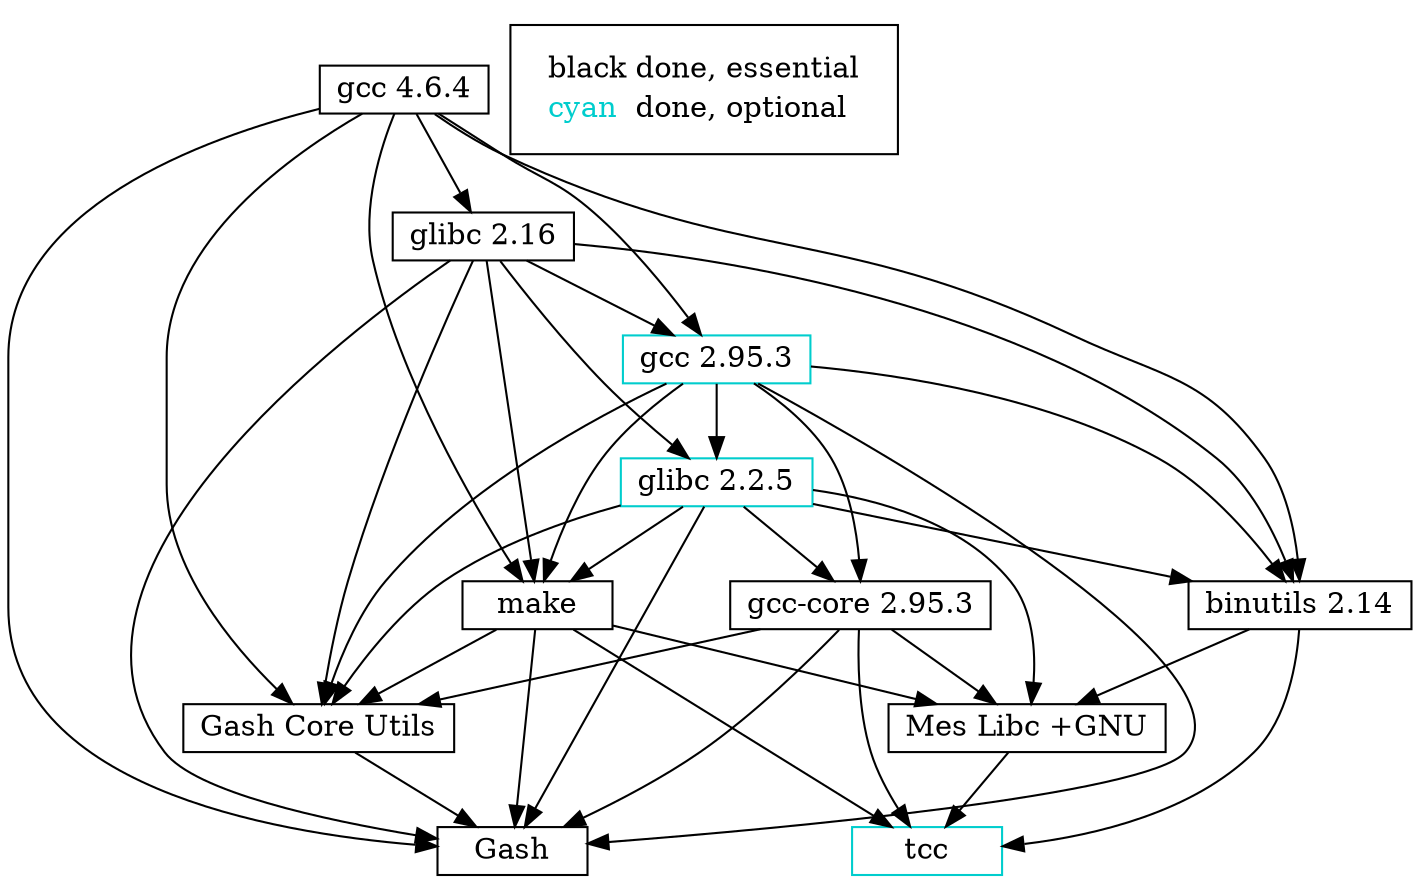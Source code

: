 digraph  {
  node[shape=box,width=1,height=0.25];
  edge [height=0.25];

  # "hex0 Monitor" [label = "hex0 Monitor", shape = box];
  # "hex0 Assembler" [label = "hex0 Assembler", shape = box];
  # "SET" [label = "SET editor", shape = box];
  # "hex1 Assembler" [label = "hex1 Assembler", shape = box];
  # "hex2 Assembler" [label = "hex2 Assembler", shape = box];
  # "M1 Macro assembler" [label = "M1 Macro assembler", shape = box];
  # "catm" [label = "catm", shape = box];
  # "Slow_Lisp" [label = "Slow Lisp", shape = box];
  # "Stage0-FORTH" [label = "Stage0 FORTH", shape = box];
  # "cc_x86" [label = "cc_x86", shape = box];
  # "M2-Planet" [label = "M2-PLanet", shape = box];
  # "M2-Moon" [label = "M2-Moon", color = red1, shape = box];
  # "mescc-tools-seed" [label = "mescc-tools-seed", shape = box];
  # "%bootstrap Guile" [label = "%bootstrap Guile", color=cyan3, shape = box];
  # "mescc-tools" [label = "mescc-tools", color = black, shape = box];

  # "Mes' M2" [label = "Mes' M2", color = red1, shape = box];
  # "Mes' Libc M2" [label = "Mes' Libc M2", color = red1, shape = box];
  # "Mes" [label = "Mes", color = cyan3, shape = box];
  # "Mes Libc" [label = "Mes Libc", color = cyan3, shape = box];
  # "mescc" [label = "mescc", color = black, shape = box];
  # "Mes Libc +TCC" [label = "Mes Libc +TCC", color = black, shape = box];

  "tcc" [label = "tcc", color=cyan3, shape = box];
  "Mes Libc +GNU" [label = "Mes Libc +GNU", shape = box];
  "gcc-core 2.95.3" [label = "gcc-core 2.95.3", shape = box];
  "glibc 2.2.5" [label = "glibc 2.2.5", color=cyan3, shape = box];
  "gcc 2.95.3" [label = "gcc 2.95.3", color=cyan3, shape = box];
  "glibc 2.16" [label = "glibc 2.16", shape = box];
  "gcc 4.6.4" [label = "gcc 4.6.4", shape = box];

  # "SET" -> "hex0 Monitor" [color = cyan];
  # "hex0 Assembler" -> "hex0 Monitor" [color = black];
  # "hex1 Assembler" -> "hex0 Assembler" [color = black];
  # "hex2 Assembler" -> "hex1 Assembler" [color = black];
  # "M1 Macro assembler" -> "hex2 Assembler" [color = black];
  # "catm" -> "M1 Macro assembler" [color = cyan];
  # "Slow_Lisp" -> "M1 Macro assembler" [color = green2];
  # "Stage0-FORTH" -> "M1 Macro assembler" [color = green2];
  # "cc_x86" -> "M1 Macro assembler" [color = black];
  # "M2-Planet" -> "cc_x86" [color = black];
  # "M2-Moon" -> "M1 Macro assembler" [color = red1];
  # "mescc-tools-seed" -> "cc_x86" [color = black];
  # "mescc-tools" -> "mescc-tools-seed" [color = black];
  # "mescc-tools" -> "M2-Planet" [color = black];

  # "Gash" -> "Mes' M2" [color = red1];
  # "Gash" -> "%bootstrap Guile" [color = cyan3];
  "Gash Core Utils" -> "Gash" [color = black];
  # "Gash Core Utils" -> "%bootstrap Guile" [color = cyan3];
  # "Gash Core Utils" -> "Mes' M2" [color = red1];

  # "Mes' Libc M2" -> "M2-Planet" [color = red1];

  # "Mes' M2" -> "mescc-tools" [color = red1];
  # "Mes' M2" -> "Mes' Libc M2" [color = red1];
  # "Mes' M2" -> "M2-Planet" [color = red1];

  # "Mes" -> "mescc-tools" [color = cyan3];
  # "Mes" -> "Mes Libc" [color = cyan3];
  # "Mes" -> "Gash" [color = cyan3];
  # "Mes" -> "Gash Core Utils" [color = cyan3];

  # "mescc" -> "Mes' M2" [color = red1];
  # "mescc" -> "Mes" [color = cyan3];

  # "Mes Libc +TCC" -> "Mes" [color = cyan3];
  # "Mes Libc +TCC" -> "Mes' M2" [color = red1];

  # "tcc" -> "Mes Libc +TCC" [color = black];
  # "tcc" -> "Gash" [color = black];
  # "tcc" -> "Gash Core Utils" [color = black];
  # "tcc" -> "mescc" [color = black];

  "Mes Libc +GNU" -> "tcc" [color = black];

  "gcc-core 2.95.3" -> "Mes Libc +GNU" [color = black];
  "gcc-core 2.95.3" -> "Gash" [color = black];
  "gcc-core 2.95.3" -> "Gash Core Utils" [color = black];
  "gcc-core 2.95.3" -> "tcc" [color = black];

  "make" -> "Mes Libc +GNU" [color = black];
  "make" -> "tcc" [color = black];
  "make" -> "Gash" [color = black];
  "make" -> "Gash Core Utils" [color = black];

  "binutils 2.14" -> "tcc" [color = black];
  "binutils 2.14" -> "Mes Libc +GNU" [color = black];

  "glibc 2.2.5" -> "gcc-core 2.95.3" [color = black];
  "glibc 2.2.5" -> "binutils 2.14" [color = black];
  "glibc 2.2.5" -> "Mes Libc +GNU" [color = black];
  "glibc 2.2.5" -> "make" [color = black];
  "glibc 2.2.5" -> "Gash" [color = black];
  "glibc 2.2.5" -> "Gash Core Utils" [color = black];

  "gcc 2.95.3" -> "gcc-core 2.95.3" [color = black];
  "gcc 2.95.3" -> "binutils 2.14" [color = black];
  "gcc 2.95.3" -> "glibc 2.2.5" [color = black];
  "gcc 2.95.3" -> "make" [color = black];
  "gcc 2.95.3" -> "Gash" [color = black];
  "gcc 2.95.3" -> "Gash Core Utils" [color = black];

  "glibc 2.16" -> "glibc 2.2.5" [color = black];
  "glibc 2.16" -> "binutils 2.14" [color = black];
  "glibc 2.16" -> "gcc 2.95.3" [color = black];
  "glibc 2.16" -> "make" [color = black];
  "glibc 2.16" -> "Gash" [color = black];
  "glibc 2.16" -> "Gash Core Utils" [color = black];

  "gcc 4.6.4" -> "glibc 2.16" [color = black];
  "gcc 4.6.4" -> "binutils 2.14" [color = black];
  "gcc 4.6.4" -> "gcc 2.95.3" [color = black];
  "gcc 4.6.4" -> "make" [color = black];
  "gcc 4.6.4" -> "Gash" [color = black];
  "gcc 4.6.4" -> "Gash Core Utils" [color = black];

  node [shape=plaintext]
  subgraph cluster_01 {
    key [label=<<table border="0" cellpadding="2" cellspacing="0" cellborder="0">
      <tr><td align="left"><font color="black">black</font></td><td align="left">done, essential</td></tr>
      <tr><td align="left"><font color="cyan3">cyan</font></td><td align="left">done, optional</td></tr>
<!--
      <tr><td align="left"><font color="green3">green</font></td><td align="left">done, undecided</td></tr>
      <tr><td align="left"><font color="red1">red</font></td><td align="left">in progress, essential</td></tr>
      <tr><td align="left"><font color="orange">orange</font></td><td align="left">in progress, undecided</td></tr>
!-->
      </table>>]
  }
}
